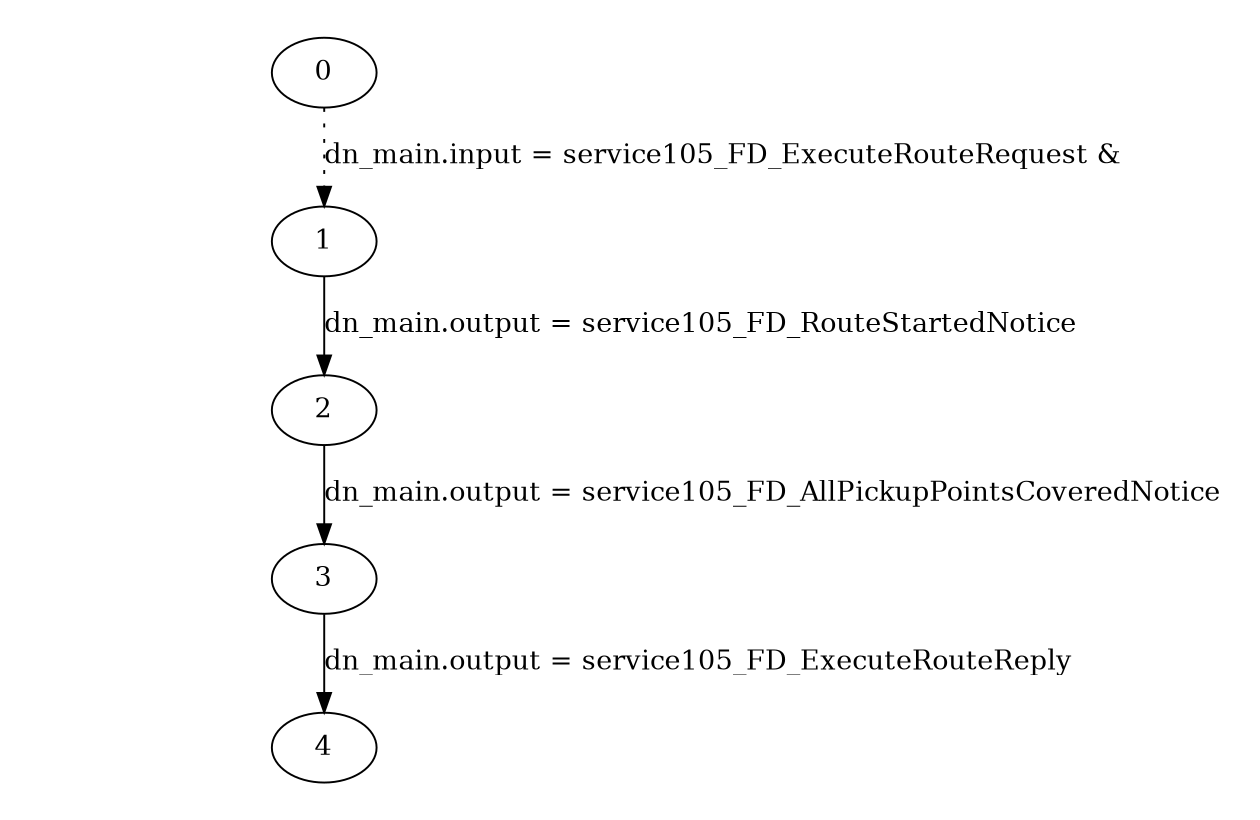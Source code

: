 digraph plan_fsm {
ratio="1.3";
margin="0.2";
size="8.0,11.4";
"0" -> "1" [style=dotted label="dn_main.input = service105_FD_ExecuteRouteRequest &\n"]
"1" -> "2" [label="dn_main.output = service105_FD_RouteStartedNotice"]
"2" -> "3" [label="dn_main.output = service105_FD_AllPickupPointsCoveredNotice"]
"3" -> "4" [label="dn_main.output = service105_FD_ExecuteRouteReply"]
}

